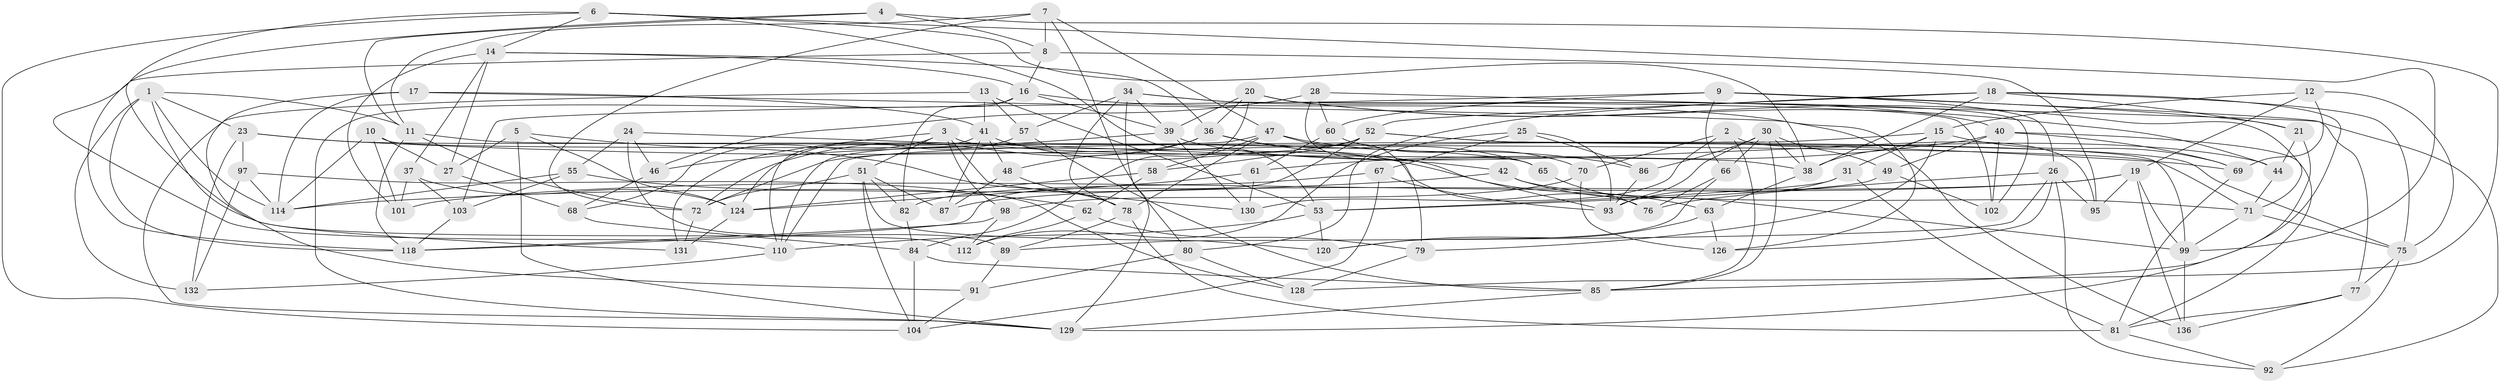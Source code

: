 // Generated by graph-tools (version 1.1) at 2025/24/03/03/25 07:24:25]
// undirected, 97 vertices, 233 edges
graph export_dot {
graph [start="1"]
  node [color=gray90,style=filled];
  1 [super="+56"];
  2;
  3 [super="+33"];
  4;
  5;
  6 [super="+64"];
  7 [super="+32"];
  8 [super="+116"];
  9 [super="+50"];
  10;
  11 [super="+59"];
  12;
  13;
  14 [super="+29"];
  15 [super="+22"];
  16 [super="+90"];
  17;
  18 [super="+88"];
  19 [super="+35"];
  20 [super="+43"];
  21;
  23 [super="+119"];
  24;
  25;
  26 [super="+45"];
  27;
  28;
  30 [super="+83"];
  31;
  34 [super="+74"];
  36 [super="+125"];
  37;
  38 [super="+138"];
  39 [super="+54"];
  40 [super="+121"];
  41 [super="+106"];
  42;
  44;
  46;
  47 [super="+133"];
  48;
  49;
  51 [super="+135"];
  52 [super="+123"];
  53 [super="+108"];
  55;
  57;
  58;
  60;
  61;
  62;
  63;
  65;
  66;
  67;
  68;
  69 [super="+105"];
  70;
  71 [super="+73"];
  72 [super="+96"];
  75 [super="+109"];
  76;
  77;
  78 [super="+94"];
  79;
  80;
  81 [super="+107"];
  82;
  84 [super="+100"];
  85 [super="+127"];
  86;
  87;
  89;
  91;
  92;
  93 [super="+115"];
  95;
  97;
  98;
  99 [super="+117"];
  101;
  102;
  103;
  104 [super="+111"];
  110 [super="+113"];
  112;
  114 [super="+137"];
  118 [super="+122"];
  120;
  124 [super="+134"];
  126;
  128;
  129 [super="+139"];
  130;
  131;
  132;
  136;
  1 -- 23;
  1 -- 114;
  1 -- 118;
  1 -- 11;
  1 -- 131;
  1 -- 132;
  2 -- 70;
  2 -- 130;
  2 -- 95;
  2 -- 85;
  3 -- 131;
  3 -- 130;
  3 -- 98;
  3 -- 51;
  3 -- 68;
  3 -- 38;
  4 -- 11;
  4 -- 128;
  4 -- 118;
  4 -- 8;
  5 -- 27;
  5 -- 78;
  5 -- 129;
  5 -- 124;
  6 -- 104;
  6 -- 53;
  6 -- 14;
  6 -- 112;
  6 -- 99;
  6 -- 38;
  7 -- 80;
  7 -- 8 [weight=2];
  7 -- 72;
  7 -- 11;
  7 -- 47;
  8 -- 95;
  8 -- 16;
  8 -- 110;
  9 -- 103;
  9 -- 60;
  9 -- 77;
  9 -- 21;
  9 -- 66;
  9 -- 26;
  10 -- 101;
  10 -- 27;
  10 -- 76;
  10 -- 114;
  11 -- 72;
  11 -- 71;
  11 -- 118;
  12 -- 69;
  12 -- 15;
  12 -- 19;
  12 -- 75;
  13 -- 53;
  13 -- 57;
  13 -- 129;
  13 -- 41;
  14 -- 27;
  14 -- 36;
  14 -- 37;
  14 -- 16;
  14 -- 101;
  15 -- 69;
  15 -- 110;
  15 -- 79;
  15 -- 31;
  15 -- 38;
  16 -- 82;
  16 -- 126;
  16 -- 129;
  16 -- 39;
  17 -- 136;
  17 -- 114;
  17 -- 41;
  17 -- 91;
  18 -- 85;
  18 -- 75;
  18 -- 38;
  18 -- 80;
  18 -- 52;
  18 -- 21;
  19 -- 95;
  19 -- 87;
  19 -- 136;
  19 -- 101;
  19 -- 99;
  20 -- 102;
  20 -- 44;
  20 -- 71;
  20 -- 84;
  20 -- 36;
  20 -- 39;
  21 -- 129;
  21 -- 44;
  23 -- 69 [weight=2];
  23 -- 65;
  23 -- 132;
  23 -- 97;
  24 -- 89;
  24 -- 42;
  24 -- 46;
  24 -- 55;
  25 -- 112;
  25 -- 86;
  25 -- 93;
  25 -- 67;
  26 -- 126;
  26 -- 89;
  26 -- 95;
  26 -- 76;
  26 -- 92;
  27 -- 68;
  28 -- 46;
  28 -- 92;
  28 -- 60;
  28 -- 65;
  30 -- 49;
  30 -- 86;
  30 -- 38;
  30 -- 66;
  30 -- 93;
  30 -- 85;
  31 -- 81;
  31 -- 93;
  31 -- 53;
  34 -- 57;
  34 -- 39;
  34 -- 129;
  34 -- 40;
  34 -- 102;
  34 -- 78;
  36 -- 48;
  36 -- 93;
  36 -- 65;
  36 -- 72;
  37 -- 101;
  37 -- 103;
  37 -- 124;
  38 -- 63;
  39 -- 130;
  39 -- 46;
  39 -- 44;
  40 -- 102;
  40 -- 81;
  40 -- 49;
  40 -- 69;
  40 -- 61;
  41 -- 48;
  41 -- 110;
  41 -- 63;
  41 -- 87;
  42 -- 71;
  42 -- 99;
  42 -- 114;
  44 -- 71;
  46 -- 68;
  47 -- 58;
  47 -- 86;
  47 -- 78;
  47 -- 79;
  47 -- 110;
  48 -- 87;
  48 -- 78;
  49 -- 102;
  49 -- 53;
  51 -- 104;
  51 -- 87;
  51 -- 82;
  51 -- 120;
  51 -- 72;
  52 -- 58;
  52 -- 99;
  52 -- 75;
  52 -- 118;
  52 -- 72;
  53 -- 120;
  53 -- 110;
  55 -- 114;
  55 -- 62;
  55 -- 103;
  57 -- 124;
  57 -- 85;
  58 -- 62;
  58 -- 124;
  60 -- 61;
  60 -- 70;
  61 -- 130;
  61 -- 124;
  62 -- 79;
  62 -- 112;
  63 -- 120;
  63 -- 126;
  65 -- 76;
  66 -- 120;
  66 -- 76;
  67 -- 82;
  67 -- 104;
  67 -- 93;
  68 -- 84;
  69 -- 81;
  70 -- 98;
  70 -- 126;
  71 -- 75;
  71 -- 99;
  72 -- 131;
  75 -- 77;
  75 -- 92;
  77 -- 136;
  77 -- 81;
  78 -- 81;
  78 -- 89;
  79 -- 128;
  80 -- 91;
  80 -- 128;
  81 -- 92;
  82 -- 84;
  84 -- 85;
  84 -- 104 [weight=2];
  85 -- 129;
  86 -- 93;
  89 -- 91;
  91 -- 104;
  97 -- 128;
  97 -- 132;
  97 -- 114;
  98 -- 118;
  98 -- 112;
  99 -- 136;
  103 -- 118;
  110 -- 132;
  124 -- 131;
}

